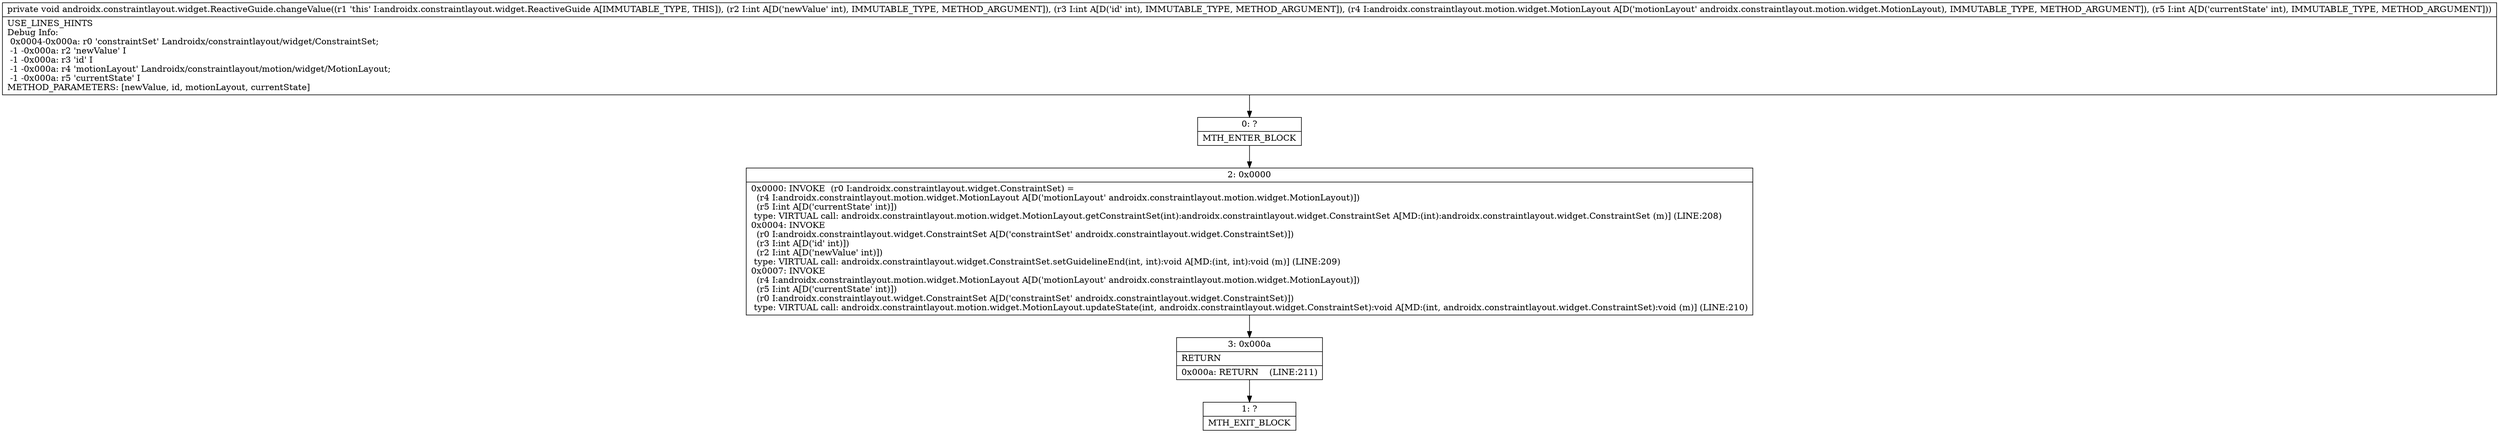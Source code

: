 digraph "CFG forandroidx.constraintlayout.widget.ReactiveGuide.changeValue(IILandroidx\/constraintlayout\/motion\/widget\/MotionLayout;I)V" {
Node_0 [shape=record,label="{0\:\ ?|MTH_ENTER_BLOCK\l}"];
Node_2 [shape=record,label="{2\:\ 0x0000|0x0000: INVOKE  (r0 I:androidx.constraintlayout.widget.ConstraintSet) = \l  (r4 I:androidx.constraintlayout.motion.widget.MotionLayout A[D('motionLayout' androidx.constraintlayout.motion.widget.MotionLayout)])\l  (r5 I:int A[D('currentState' int)])\l type: VIRTUAL call: androidx.constraintlayout.motion.widget.MotionLayout.getConstraintSet(int):androidx.constraintlayout.widget.ConstraintSet A[MD:(int):androidx.constraintlayout.widget.ConstraintSet (m)] (LINE:208)\l0x0004: INVOKE  \l  (r0 I:androidx.constraintlayout.widget.ConstraintSet A[D('constraintSet' androidx.constraintlayout.widget.ConstraintSet)])\l  (r3 I:int A[D('id' int)])\l  (r2 I:int A[D('newValue' int)])\l type: VIRTUAL call: androidx.constraintlayout.widget.ConstraintSet.setGuidelineEnd(int, int):void A[MD:(int, int):void (m)] (LINE:209)\l0x0007: INVOKE  \l  (r4 I:androidx.constraintlayout.motion.widget.MotionLayout A[D('motionLayout' androidx.constraintlayout.motion.widget.MotionLayout)])\l  (r5 I:int A[D('currentState' int)])\l  (r0 I:androidx.constraintlayout.widget.ConstraintSet A[D('constraintSet' androidx.constraintlayout.widget.ConstraintSet)])\l type: VIRTUAL call: androidx.constraintlayout.motion.widget.MotionLayout.updateState(int, androidx.constraintlayout.widget.ConstraintSet):void A[MD:(int, androidx.constraintlayout.widget.ConstraintSet):void (m)] (LINE:210)\l}"];
Node_3 [shape=record,label="{3\:\ 0x000a|RETURN\l|0x000a: RETURN    (LINE:211)\l}"];
Node_1 [shape=record,label="{1\:\ ?|MTH_EXIT_BLOCK\l}"];
MethodNode[shape=record,label="{private void androidx.constraintlayout.widget.ReactiveGuide.changeValue((r1 'this' I:androidx.constraintlayout.widget.ReactiveGuide A[IMMUTABLE_TYPE, THIS]), (r2 I:int A[D('newValue' int), IMMUTABLE_TYPE, METHOD_ARGUMENT]), (r3 I:int A[D('id' int), IMMUTABLE_TYPE, METHOD_ARGUMENT]), (r4 I:androidx.constraintlayout.motion.widget.MotionLayout A[D('motionLayout' androidx.constraintlayout.motion.widget.MotionLayout), IMMUTABLE_TYPE, METHOD_ARGUMENT]), (r5 I:int A[D('currentState' int), IMMUTABLE_TYPE, METHOD_ARGUMENT]))  | USE_LINES_HINTS\lDebug Info:\l  0x0004\-0x000a: r0 'constraintSet' Landroidx\/constraintlayout\/widget\/ConstraintSet;\l  \-1 \-0x000a: r2 'newValue' I\l  \-1 \-0x000a: r3 'id' I\l  \-1 \-0x000a: r4 'motionLayout' Landroidx\/constraintlayout\/motion\/widget\/MotionLayout;\l  \-1 \-0x000a: r5 'currentState' I\lMETHOD_PARAMETERS: [newValue, id, motionLayout, currentState]\l}"];
MethodNode -> Node_0;Node_0 -> Node_2;
Node_2 -> Node_3;
Node_3 -> Node_1;
}

